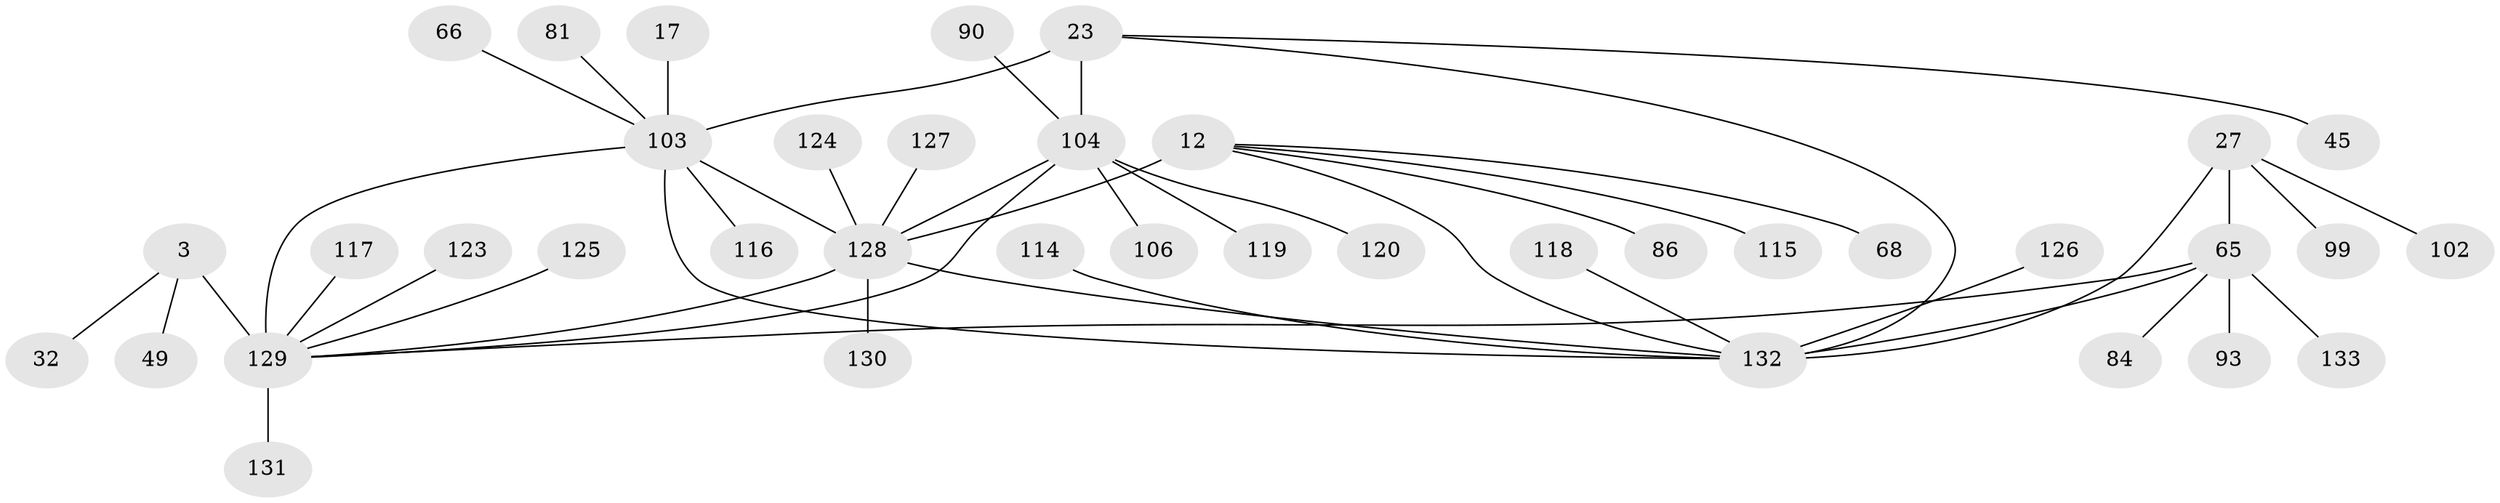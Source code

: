 // original degree distribution, {13: 0.015037593984962405, 6: 0.045112781954887216, 10: 0.022556390977443608, 12: 0.007518796992481203, 11: 0.015037593984962405, 8: 0.05263157894736842, 9: 0.03759398496240601, 5: 0.015037593984962405, 7: 0.007518796992481203, 16: 0.007518796992481203, 1: 0.6015037593984962, 2: 0.12781954887218044, 3: 0.045112781954887216}
// Generated by graph-tools (version 1.1) at 2025/59/03/04/25 21:59:05]
// undirected, 39 vertices, 46 edges
graph export_dot {
graph [start="1"]
  node [color=gray90,style=filled];
  3 [super="+2"];
  12 [super="+7"];
  17 [super="+15"];
  23 [super="+19"];
  27 [super="+25"];
  32;
  45;
  49;
  65 [super="+28+38"];
  66;
  68;
  81 [super="+71"];
  84;
  86;
  90;
  93 [super="+64"];
  99;
  102;
  103 [super="+56+69+91+18"];
  104 [super="+24+22+31+37+42+43+46+75+77+87"];
  106;
  114 [super="+101"];
  115;
  116;
  117 [super="+58+83"];
  118 [super="+76+107"];
  119 [super="+44"];
  120;
  123;
  124;
  125;
  126;
  127;
  128 [super="+11+100+110+51+55+72+79+95+109+121+122"];
  129 [super="+80+88+92+94+97+98+105+111+112"];
  130;
  131;
  132 [super="+113+108"];
  133;
  3 -- 32;
  3 -- 49;
  3 -- 129 [weight=8];
  12 -- 68;
  12 -- 115;
  12 -- 86;
  12 -- 128 [weight=8];
  12 -- 132 [weight=3];
  17 -- 103 [weight=8];
  23 -- 45;
  23 -- 104 [weight=8];
  23 -- 103;
  23 -- 132;
  27 -- 102;
  27 -- 99;
  27 -- 65 [weight=4];
  27 -- 132 [weight=4];
  65 -- 129 [weight=2];
  65 -- 133;
  65 -- 84;
  65 -- 93;
  65 -- 132 [weight=4];
  66 -- 103;
  81 -- 103;
  90 -- 104;
  103 -- 128;
  103 -- 129 [weight=2];
  103 -- 116;
  103 -- 132 [weight=3];
  104 -- 128;
  104 -- 106;
  104 -- 119;
  104 -- 129;
  104 -- 120;
  114 -- 132;
  117 -- 129;
  118 -- 132;
  123 -- 129;
  124 -- 128;
  125 -- 129;
  126 -- 132;
  127 -- 128;
  128 -- 130;
  128 -- 129;
  128 -- 132 [weight=2];
  129 -- 131;
}
